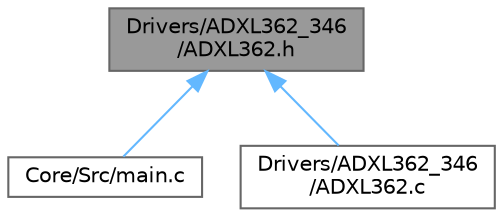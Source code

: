 digraph "Drivers/ADXL362_346/ADXL362.h"
{
 // LATEX_PDF_SIZE
  bgcolor="transparent";
  edge [fontname=Helvetica,fontsize=10,labelfontname=Helvetica,labelfontsize=10];
  node [fontname=Helvetica,fontsize=10,shape=box,height=0.2,width=0.4];
  Node1 [id="Node000001",label="Drivers/ADXL362_346\l/ADXL362.h",height=0.2,width=0.4,color="gray40", fillcolor="grey60", style="filled", fontcolor="black",tooltip="Файл объявления функций, макросов, структур. Нужен для работы с акселерометром ADXL362/345."];
  Node1 -> Node2 [id="edge1_Node000001_Node000002",dir="back",color="steelblue1",style="solid",tooltip=" "];
  Node2 [id="Node000002",label="Core/Src/main.c",height=0.2,width=0.4,color="grey40", fillcolor="white", style="filled",URL="$main_8c.html",tooltip="Основной файл программы, включающий в себя функции инициализации периферии, основной цикл программы и..."];
  Node1 -> Node3 [id="edge2_Node000001_Node000003",dir="back",color="steelblue1",style="solid",tooltip=" "];
  Node3 [id="Node000003",label="Drivers/ADXL362_346\l/ADXL362.c",height=0.2,width=0.4,color="grey40", fillcolor="white", style="filled",URL="$_a_d_x_l362_8c.html",tooltip="Реализация функций для работы с акселерометром ADXL362."];
}
